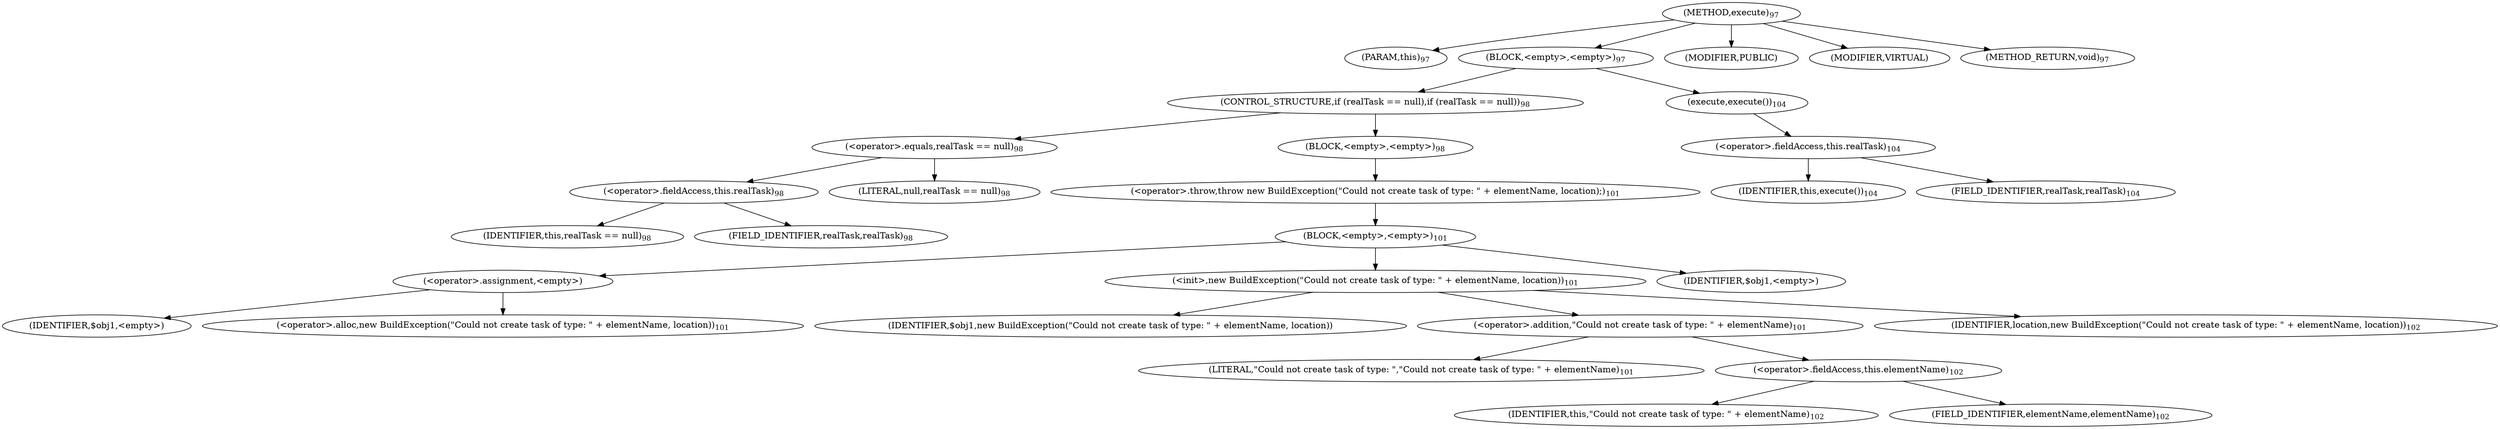 digraph "execute" {  
"94" [label = <(METHOD,execute)<SUB>97</SUB>> ]
"95" [label = <(PARAM,this)<SUB>97</SUB>> ]
"96" [label = <(BLOCK,&lt;empty&gt;,&lt;empty&gt;)<SUB>97</SUB>> ]
"97" [label = <(CONTROL_STRUCTURE,if (realTask == null),if (realTask == null))<SUB>98</SUB>> ]
"98" [label = <(&lt;operator&gt;.equals,realTask == null)<SUB>98</SUB>> ]
"99" [label = <(&lt;operator&gt;.fieldAccess,this.realTask)<SUB>98</SUB>> ]
"100" [label = <(IDENTIFIER,this,realTask == null)<SUB>98</SUB>> ]
"101" [label = <(FIELD_IDENTIFIER,realTask,realTask)<SUB>98</SUB>> ]
"102" [label = <(LITERAL,null,realTask == null)<SUB>98</SUB>> ]
"103" [label = <(BLOCK,&lt;empty&gt;,&lt;empty&gt;)<SUB>98</SUB>> ]
"104" [label = <(&lt;operator&gt;.throw,throw new BuildException(&quot;Could not create task of type: &quot; + elementName, location);)<SUB>101</SUB>> ]
"105" [label = <(BLOCK,&lt;empty&gt;,&lt;empty&gt;)<SUB>101</SUB>> ]
"106" [label = <(&lt;operator&gt;.assignment,&lt;empty&gt;)> ]
"107" [label = <(IDENTIFIER,$obj1,&lt;empty&gt;)> ]
"108" [label = <(&lt;operator&gt;.alloc,new BuildException(&quot;Could not create task of type: &quot; + elementName, location))<SUB>101</SUB>> ]
"109" [label = <(&lt;init&gt;,new BuildException(&quot;Could not create task of type: &quot; + elementName, location))<SUB>101</SUB>> ]
"110" [label = <(IDENTIFIER,$obj1,new BuildException(&quot;Could not create task of type: &quot; + elementName, location))> ]
"111" [label = <(&lt;operator&gt;.addition,&quot;Could not create task of type: &quot; + elementName)<SUB>101</SUB>> ]
"112" [label = <(LITERAL,&quot;Could not create task of type: &quot;,&quot;Could not create task of type: &quot; + elementName)<SUB>101</SUB>> ]
"113" [label = <(&lt;operator&gt;.fieldAccess,this.elementName)<SUB>102</SUB>> ]
"114" [label = <(IDENTIFIER,this,&quot;Could not create task of type: &quot; + elementName)<SUB>102</SUB>> ]
"115" [label = <(FIELD_IDENTIFIER,elementName,elementName)<SUB>102</SUB>> ]
"116" [label = <(IDENTIFIER,location,new BuildException(&quot;Could not create task of type: &quot; + elementName, location))<SUB>102</SUB>> ]
"117" [label = <(IDENTIFIER,$obj1,&lt;empty&gt;)> ]
"118" [label = <(execute,execute())<SUB>104</SUB>> ]
"119" [label = <(&lt;operator&gt;.fieldAccess,this.realTask)<SUB>104</SUB>> ]
"120" [label = <(IDENTIFIER,this,execute())<SUB>104</SUB>> ]
"121" [label = <(FIELD_IDENTIFIER,realTask,realTask)<SUB>104</SUB>> ]
"122" [label = <(MODIFIER,PUBLIC)> ]
"123" [label = <(MODIFIER,VIRTUAL)> ]
"124" [label = <(METHOD_RETURN,void)<SUB>97</SUB>> ]
  "94" -> "95" 
  "94" -> "96" 
  "94" -> "122" 
  "94" -> "123" 
  "94" -> "124" 
  "96" -> "97" 
  "96" -> "118" 
  "97" -> "98" 
  "97" -> "103" 
  "98" -> "99" 
  "98" -> "102" 
  "99" -> "100" 
  "99" -> "101" 
  "103" -> "104" 
  "104" -> "105" 
  "105" -> "106" 
  "105" -> "109" 
  "105" -> "117" 
  "106" -> "107" 
  "106" -> "108" 
  "109" -> "110" 
  "109" -> "111" 
  "109" -> "116" 
  "111" -> "112" 
  "111" -> "113" 
  "113" -> "114" 
  "113" -> "115" 
  "118" -> "119" 
  "119" -> "120" 
  "119" -> "121" 
}
